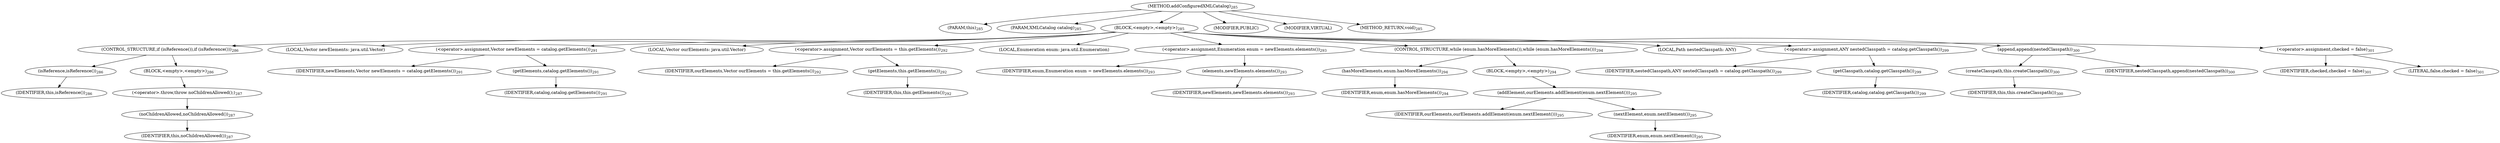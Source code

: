 digraph "addConfiguredXMLCatalog" {  
"286" [label = <(METHOD,addConfiguredXMLCatalog)<SUB>285</SUB>> ]
"27" [label = <(PARAM,this)<SUB>285</SUB>> ]
"287" [label = <(PARAM,XMLCatalog catalog)<SUB>285</SUB>> ]
"288" [label = <(BLOCK,&lt;empty&gt;,&lt;empty&gt;)<SUB>285</SUB>> ]
"289" [label = <(CONTROL_STRUCTURE,if (isReference()),if (isReference()))<SUB>286</SUB>> ]
"290" [label = <(isReference,isReference())<SUB>286</SUB>> ]
"26" [label = <(IDENTIFIER,this,isReference())<SUB>286</SUB>> ]
"291" [label = <(BLOCK,&lt;empty&gt;,&lt;empty&gt;)<SUB>286</SUB>> ]
"292" [label = <(&lt;operator&gt;.throw,throw noChildrenAllowed();)<SUB>287</SUB>> ]
"293" [label = <(noChildrenAllowed,noChildrenAllowed())<SUB>287</SUB>> ]
"28" [label = <(IDENTIFIER,this,noChildrenAllowed())<SUB>287</SUB>> ]
"294" [label = <(LOCAL,Vector newElements: java.util.Vector)> ]
"295" [label = <(&lt;operator&gt;.assignment,Vector newElements = catalog.getElements())<SUB>291</SUB>> ]
"296" [label = <(IDENTIFIER,newElements,Vector newElements = catalog.getElements())<SUB>291</SUB>> ]
"297" [label = <(getElements,catalog.getElements())<SUB>291</SUB>> ]
"298" [label = <(IDENTIFIER,catalog,catalog.getElements())<SUB>291</SUB>> ]
"299" [label = <(LOCAL,Vector ourElements: java.util.Vector)> ]
"300" [label = <(&lt;operator&gt;.assignment,Vector ourElements = this.getElements())<SUB>292</SUB>> ]
"301" [label = <(IDENTIFIER,ourElements,Vector ourElements = this.getElements())<SUB>292</SUB>> ]
"302" [label = <(getElements,this.getElements())<SUB>292</SUB>> ]
"29" [label = <(IDENTIFIER,this,this.getElements())<SUB>292</SUB>> ]
"303" [label = <(LOCAL,Enumeration enum: java.util.Enumeration)> ]
"304" [label = <(&lt;operator&gt;.assignment,Enumeration enum = newElements.elements())<SUB>293</SUB>> ]
"305" [label = <(IDENTIFIER,enum,Enumeration enum = newElements.elements())<SUB>293</SUB>> ]
"306" [label = <(elements,newElements.elements())<SUB>293</SUB>> ]
"307" [label = <(IDENTIFIER,newElements,newElements.elements())<SUB>293</SUB>> ]
"308" [label = <(CONTROL_STRUCTURE,while (enum.hasMoreElements()),while (enum.hasMoreElements()))<SUB>294</SUB>> ]
"309" [label = <(hasMoreElements,enum.hasMoreElements())<SUB>294</SUB>> ]
"310" [label = <(IDENTIFIER,enum,enum.hasMoreElements())<SUB>294</SUB>> ]
"311" [label = <(BLOCK,&lt;empty&gt;,&lt;empty&gt;)<SUB>294</SUB>> ]
"312" [label = <(addElement,ourElements.addElement(enum.nextElement()))<SUB>295</SUB>> ]
"313" [label = <(IDENTIFIER,ourElements,ourElements.addElement(enum.nextElement()))<SUB>295</SUB>> ]
"314" [label = <(nextElement,enum.nextElement())<SUB>295</SUB>> ]
"315" [label = <(IDENTIFIER,enum,enum.nextElement())<SUB>295</SUB>> ]
"316" [label = <(LOCAL,Path nestedClasspath: ANY)> ]
"317" [label = <(&lt;operator&gt;.assignment,ANY nestedClasspath = catalog.getClasspath())<SUB>299</SUB>> ]
"318" [label = <(IDENTIFIER,nestedClasspath,ANY nestedClasspath = catalog.getClasspath())<SUB>299</SUB>> ]
"319" [label = <(getClasspath,catalog.getClasspath())<SUB>299</SUB>> ]
"320" [label = <(IDENTIFIER,catalog,catalog.getClasspath())<SUB>299</SUB>> ]
"321" [label = <(append,append(nestedClasspath))<SUB>300</SUB>> ]
"322" [label = <(createClasspath,this.createClasspath())<SUB>300</SUB>> ]
"30" [label = <(IDENTIFIER,this,this.createClasspath())<SUB>300</SUB>> ]
"323" [label = <(IDENTIFIER,nestedClasspath,append(nestedClasspath))<SUB>300</SUB>> ]
"324" [label = <(&lt;operator&gt;.assignment,checked = false)<SUB>301</SUB>> ]
"325" [label = <(IDENTIFIER,checked,checked = false)<SUB>301</SUB>> ]
"326" [label = <(LITERAL,false,checked = false)<SUB>301</SUB>> ]
"327" [label = <(MODIFIER,PUBLIC)> ]
"328" [label = <(MODIFIER,VIRTUAL)> ]
"329" [label = <(METHOD_RETURN,void)<SUB>285</SUB>> ]
  "286" -> "27" 
  "286" -> "287" 
  "286" -> "288" 
  "286" -> "327" 
  "286" -> "328" 
  "286" -> "329" 
  "288" -> "289" 
  "288" -> "294" 
  "288" -> "295" 
  "288" -> "299" 
  "288" -> "300" 
  "288" -> "303" 
  "288" -> "304" 
  "288" -> "308" 
  "288" -> "316" 
  "288" -> "317" 
  "288" -> "321" 
  "288" -> "324" 
  "289" -> "290" 
  "289" -> "291" 
  "290" -> "26" 
  "291" -> "292" 
  "292" -> "293" 
  "293" -> "28" 
  "295" -> "296" 
  "295" -> "297" 
  "297" -> "298" 
  "300" -> "301" 
  "300" -> "302" 
  "302" -> "29" 
  "304" -> "305" 
  "304" -> "306" 
  "306" -> "307" 
  "308" -> "309" 
  "308" -> "311" 
  "309" -> "310" 
  "311" -> "312" 
  "312" -> "313" 
  "312" -> "314" 
  "314" -> "315" 
  "317" -> "318" 
  "317" -> "319" 
  "319" -> "320" 
  "321" -> "322" 
  "321" -> "323" 
  "322" -> "30" 
  "324" -> "325" 
  "324" -> "326" 
}
